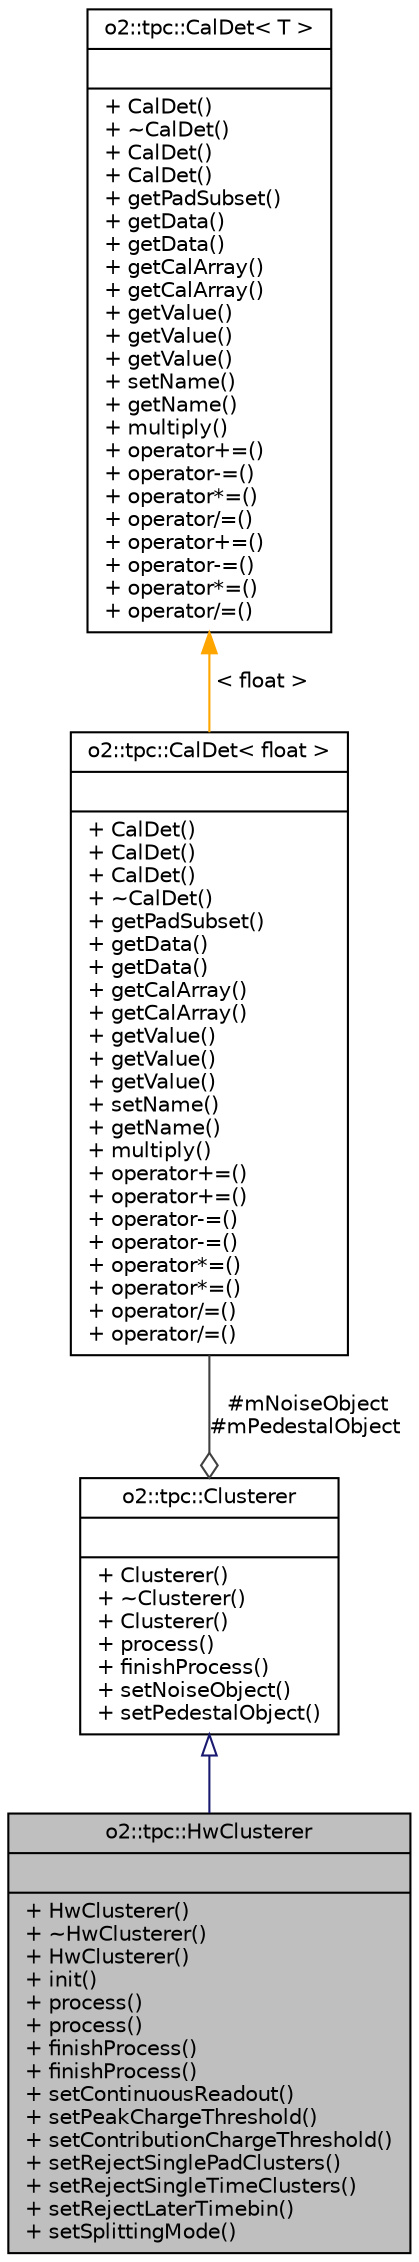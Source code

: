 digraph "o2::tpc::HwClusterer"
{
 // INTERACTIVE_SVG=YES
  bgcolor="transparent";
  edge [fontname="Helvetica",fontsize="10",labelfontname="Helvetica",labelfontsize="10"];
  node [fontname="Helvetica",fontsize="10",shape=record];
  Node2 [label="{o2::tpc::HwClusterer\n||+ HwClusterer()\l+ ~HwClusterer()\l+ HwClusterer()\l+ init()\l+ process()\l+ process()\l+ finishProcess()\l+ finishProcess()\l+ setContinuousReadout()\l+ setPeakChargeThreshold()\l+ setContributionChargeThreshold()\l+ setRejectSinglePadClusters()\l+ setRejectSingleTimeClusters()\l+ setRejectLaterTimebin()\l+ setSplittingMode()\l}",height=0.2,width=0.4,color="black", fillcolor="grey75", style="filled", fontcolor="black"];
  Node3 -> Node2 [dir="back",color="midnightblue",fontsize="10",style="solid",arrowtail="onormal",fontname="Helvetica"];
  Node3 [label="{o2::tpc::Clusterer\n||+ Clusterer()\l+ ~Clusterer()\l+ Clusterer()\l+ process()\l+ finishProcess()\l+ setNoiseObject()\l+ setPedestalObject()\l}",height=0.2,width=0.4,color="black",URL="$d5/dae/classo2_1_1tpc_1_1Clusterer.html",tooltip="Base Class for TPC clusterer. "];
  Node4 -> Node3 [color="grey25",fontsize="10",style="solid",label=" #mNoiseObject\n#mPedestalObject" ,arrowhead="odiamond",fontname="Helvetica"];
  Node4 [label="{o2::tpc::CalDet\< float \>\n||+ CalDet()\l+ CalDet()\l+ CalDet()\l+ ~CalDet()\l+ getPadSubset()\l+ getData()\l+ getData()\l+ getCalArray()\l+ getCalArray()\l+ getValue()\l+ getValue()\l+ getValue()\l+ setName()\l+ getName()\l+ multiply()\l+ operator+=()\l+ operator+=()\l+ operator-=()\l+ operator-=()\l+ operator*=()\l+ operator*=()\l+ operator/=()\l+ operator/=()\l}",height=0.2,width=0.4,color="black",URL="$dd/df9/classo2_1_1tpc_1_1CalDet.html"];
  Node5 -> Node4 [dir="back",color="orange",fontsize="10",style="solid",label=" \< float \>" ,fontname="Helvetica"];
  Node5 [label="{o2::tpc::CalDet\< T \>\n||+ CalDet()\l+ ~CalDet()\l+ CalDet()\l+ CalDet()\l+ getPadSubset()\l+ getData()\l+ getData()\l+ getCalArray()\l+ getCalArray()\l+ getValue()\l+ getValue()\l+ getValue()\l+ setName()\l+ getName()\l+ multiply()\l+ operator+=()\l+ operator-=()\l+ operator*=()\l+ operator/=()\l+ operator+=()\l+ operator-=()\l+ operator*=()\l+ operator/=()\l}",height=0.2,width=0.4,color="black",URL="$dd/df9/classo2_1_1tpc_1_1CalDet.html"];
}
